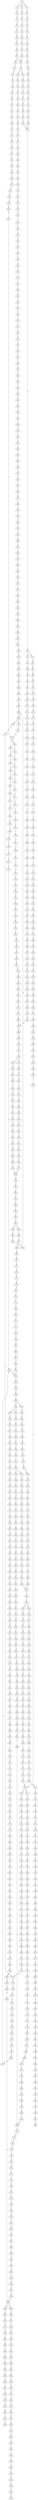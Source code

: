 strict digraph  {
	S0 -> S1 [ label = A ];
	S0 -> S2 [ label = G ];
	S0 -> S3 [ label = C ];
	S1 -> S4 [ label = A ];
	S2 -> S5 [ label = A ];
	S3 -> S6 [ label = A ];
	S4 -> S7 [ label = G ];
	S5 -> S8 [ label = G ];
	S6 -> S9 [ label = G ];
	S7 -> S10 [ label = C ];
	S8 -> S11 [ label = C ];
	S9 -> S12 [ label = C ];
	S10 -> S13 [ label = G ];
	S11 -> S14 [ label = G ];
	S12 -> S15 [ label = G ];
	S13 -> S16 [ label = A ];
	S14 -> S17 [ label = A ];
	S15 -> S18 [ label = A ];
	S16 -> S19 [ label = G ];
	S17 -> S20 [ label = G ];
	S18 -> S21 [ label = G ];
	S19 -> S22 [ label = T ];
	S20 -> S23 [ label = T ];
	S21 -> S24 [ label = T ];
	S22 -> S25 [ label = C ];
	S23 -> S26 [ label = C ];
	S24 -> S27 [ label = C ];
	S25 -> S28 [ label = C ];
	S26 -> S29 [ label = G ];
	S27 -> S28 [ label = C ];
	S27 -> S30 [ label = T ];
	S28 -> S31 [ label = C ];
	S29 -> S32 [ label = A ];
	S30 -> S33 [ label = C ];
	S31 -> S34 [ label = T ];
	S31 -> S35 [ label = G ];
	S32 -> S36 [ label = A ];
	S33 -> S37 [ label = G ];
	S34 -> S38 [ label = C ];
	S35 -> S39 [ label = C ];
	S36 -> S40 [ label = C ];
	S37 -> S41 [ label = T ];
	S38 -> S42 [ label = C ];
	S39 -> S43 [ label = C ];
	S40 -> S44 [ label = C ];
	S41 -> S45 [ label = C ];
	S42 -> S46 [ label = G ];
	S43 -> S47 [ label = T ];
	S44 -> S48 [ label = T ];
	S45 -> S49 [ label = T ];
	S46 -> S50 [ label = G ];
	S47 -> S51 [ label = G ];
	S48 -> S52 [ label = G ];
	S49 -> S53 [ label = G ];
	S50 -> S54 [ label = T ];
	S51 -> S55 [ label = T ];
	S52 -> S56 [ label = T ];
	S53 -> S57 [ label = T ];
	S54 -> S58 [ label = C ];
	S55 -> S59 [ label = C ];
	S56 -> S60 [ label = C ];
	S57 -> S61 [ label = T ];
	S58 -> S62 [ label = T ];
	S59 -> S63 [ label = G ];
	S60 -> S64 [ label = G ];
	S61 -> S65 [ label = C ];
	S62 -> S66 [ label = G ];
	S63 -> S67 [ label = C ];
	S64 -> S68 [ label = C ];
	S65 -> S69 [ label = C ];
	S66 -> S70 [ label = G ];
	S67 -> S71 [ label = G ];
	S68 -> S71 [ label = G ];
	S69 -> S72 [ label = G ];
	S70 -> S73 [ label = A ];
	S71 -> S74 [ label = C ];
	S72 -> S75 [ label = T ];
	S73 -> S76 [ label = G ];
	S74 -> S77 [ label = G ];
	S74 -> S78 [ label = A ];
	S75 -> S79 [ label = G ];
	S76 -> S80 [ label = G ];
	S77 -> S81 [ label = A ];
	S78 -> S82 [ label = A ];
	S79 -> S83 [ label = G ];
	S80 -> S84 [ label = G ];
	S81 -> S85 [ label = G ];
	S82 -> S86 [ label = C ];
	S83 -> S87 [ label = C ];
	S84 -> S88 [ label = T ];
	S85 -> S89 [ label = C ];
	S86 -> S90 [ label = C ];
	S87 -> S91 [ label = C ];
	S88 -> S92 [ label = G ];
	S89 -> S93 [ label = A ];
	S90 -> S94 [ label = C ];
	S91 -> S95 [ label = C ];
	S92 -> S96 [ label = T ];
	S93 -> S97 [ label = G ];
	S94 -> S98 [ label = G ];
	S95 -> S99 [ label = G ];
	S96 -> S100 [ label = T ];
	S97 -> S101 [ label = T ];
	S98 -> S102 [ label = T ];
	S99 -> S103 [ label = T ];
	S100 -> S104 [ label = C ];
	S101 -> S105 [ label = G ];
	S102 -> S106 [ label = A ];
	S103 -> S107 [ label = C ];
	S104 -> S108 [ label = C ];
	S105 -> S109 [ label = C ];
	S106 -> S110 [ label = C ];
	S107 -> S111 [ label = C ];
	S108 -> S112 [ label = A ];
	S109 -> S113 [ label = A ];
	S110 -> S114 [ label = A ];
	S111 -> S115 [ label = A ];
	S112 -> S116 [ label = G ];
	S113 -> S117 [ label = A ];
	S114 -> S118 [ label = G ];
	S115 -> S119 [ label = G ];
	S116 -> S120 [ label = C ];
	S117 -> S121 [ label = C ];
	S118 -> S122 [ label = C ];
	S119 -> S123 [ label = T ];
	S120 -> S124 [ label = A ];
	S121 -> S125 [ label = A ];
	S122 -> S126 [ label = A ];
	S123 -> S127 [ label = A ];
	S124 -> S128 [ label = G ];
	S125 -> S129 [ label = G ];
	S126 -> S130 [ label = G ];
	S127 -> S131 [ label = G ];
	S128 -> S132 [ label = A ];
	S129 -> S133 [ label = C ];
	S130 -> S134 [ label = G ];
	S131 -> S135 [ label = G ];
	S131 -> S136 [ label = C ];
	S132 -> S137 [ label = T ];
	S133 -> S138 [ label = T ];
	S134 -> S139 [ label = T ];
	S135 -> S140 [ label = G ];
	S136 -> S141 [ label = T ];
	S137 -> S142 [ label = A ];
	S138 -> S143 [ label = A ];
	S139 -> S144 [ label = G ];
	S140 -> S145 [ label = T ];
	S141 -> S146 [ label = C ];
	S142 -> S147 [ label = A ];
	S143 -> S148 [ label = C ];
	S144 -> S149 [ label = C ];
	S145 -> S150 [ label = C ];
	S146 -> S151 [ label = C ];
	S147 -> S152 [ label = A ];
	S148 -> S153 [ label = G ];
	S149 -> S154 [ label = A ];
	S150 -> S155 [ label = A ];
	S151 -> S156 [ label = A ];
	S152 -> S157 [ label = A ];
	S153 -> S158 [ label = A ];
	S154 -> S159 [ label = C ];
	S155 -> S160 [ label = C ];
	S156 -> S161 [ label = C ];
	S157 -> S162 [ label = A ];
	S158 -> S163 [ label = G ];
	S159 -> S164 [ label = G ];
	S160 -> S165 [ label = T ];
	S161 -> S166 [ label = C ];
	S162 -> S167 [ label = C ];
	S163 -> S168 [ label = A ];
	S164 -> S169 [ label = C ];
	S165 -> S170 [ label = C ];
	S166 -> S171 [ label = G ];
	S167 -> S172 [ label = T ];
	S168 -> S173 [ label = A ];
	S169 -> S174 [ label = G ];
	S170 -> S175 [ label = G ];
	S171 -> S176 [ label = G ];
	S172 -> S177 [ label = T ];
	S173 -> S178 [ label = C ];
	S174 -> S179 [ label = G ];
	S175 -> S180 [ label = C ];
	S176 -> S181 [ label = A ];
	S177 -> S182 [ label = T ];
	S178 -> S183 [ label = T ];
	S179 -> S184 [ label = T ];
	S180 -> S185 [ label = T ];
	S181 -> S186 [ label = C ];
	S182 -> S187 [ label = G ];
	S183 -> S188 [ label = G ];
	S184 -> S189 [ label = G ];
	S185 -> S190 [ label = T ];
	S186 -> S191 [ label = G ];
	S187 -> S192 [ label = C ];
	S188 -> S193 [ label = G ];
	S189 -> S194 [ label = C ];
	S190 -> S195 [ label = C ];
	S191 -> S196 [ label = T ];
	S192 -> S197 [ label = C ];
	S193 -> S198 [ label = C ];
	S194 -> S199 [ label = C ];
	S195 -> S200 [ label = A ];
	S196 -> S201 [ label = C ];
	S197 -> S202 [ label = G ];
	S198 -> S203 [ label = G ];
	S199 -> S204 [ label = G ];
	S200 -> S205 [ label = T ];
	S201 -> S206 [ label = G ];
	S202 -> S207 [ label = T ];
	S203 -> S208 [ label = C ];
	S204 -> S209 [ label = C ];
	S205 -> S210 [ label = C ];
	S206 -> S211 [ label = T ];
	S207 -> S212 [ label = A ];
	S208 -> S213 [ label = A ];
	S209 -> S214 [ label = A ];
	S210 -> S215 [ label = C ];
	S211 -> S216 [ label = G ];
	S212 -> S217 [ label = G ];
	S213 -> S218 [ label = G ];
	S214 -> S219 [ label = A ];
	S215 -> S220 [ label = A ];
	S216 -> S221 [ label = A ];
	S217 -> S222 [ label = C ];
	S218 -> S223 [ label = C ];
	S219 -> S224 [ label = C ];
	S220 -> S225 [ label = G ];
	S221 -> S226 [ label = C ];
	S222 -> S227 [ label = C ];
	S223 -> S228 [ label = G ];
	S224 -> S229 [ label = C ];
	S225 -> S230 [ label = A ];
	S226 -> S231 [ label = C ];
	S227 -> S232 [ label = G ];
	S228 -> S233 [ label = G ];
	S229 -> S234 [ label = A ];
	S230 -> S235 [ label = A ];
	S231 -> S236 [ label = G ];
	S232 -> S237 [ label = G ];
	S233 -> S238 [ label = G ];
	S234 -> S239 [ label = G ];
	S235 -> S240 [ label = C ];
	S236 -> S241 [ label = G ];
	S237 -> S242 [ label = T ];
	S238 -> S243 [ label = T ];
	S239 -> S244 [ label = T ];
	S240 -> S245 [ label = C ];
	S241 -> S246 [ label = T ];
	S242 -> S247 [ label = G ];
	S243 -> S248 [ label = G ];
	S244 -> S249 [ label = C ];
	S245 -> S250 [ label = A ];
	S245 -> S251 [ label = G ];
	S246 -> S252 [ label = C ];
	S247 -> S253 [ label = A ];
	S248 -> S254 [ label = C ];
	S249 -> S255 [ label = G ];
	S250 -> S256 [ label = G ];
	S250 -> S257 [ label = C ];
	S251 -> S258 [ label = G ];
	S252 -> S259 [ label = G ];
	S253 -> S260 [ label = C ];
	S254 -> S261 [ label = C ];
	S255 -> S262 [ label = C ];
	S256 -> S263 [ label = A ];
	S257 -> S264 [ label = C ];
	S258 -> S265 [ label = A ];
	S259 -> S266 [ label = C ];
	S260 -> S267 [ label = G ];
	S261 -> S268 [ label = G ];
	S262 -> S269 [ label = G ];
	S263 -> S270 [ label = C ];
	S264 -> S271 [ label = A ];
	S265 -> S272 [ label = C ];
	S266 -> S273 [ label = G ];
	S267 -> S274 [ label = T ];
	S268 -> S275 [ label = C ];
	S269 -> S276 [ label = C ];
	S270 -> S277 [ label = T ];
	S271 -> S278 [ label = C ];
	S272 -> S279 [ label = G ];
	S273 -> S280 [ label = T ];
	S274 -> S281 [ label = G ];
	S275 -> S282 [ label = C ];
	S276 -> S283 [ label = A ];
	S277 -> S284 [ label = C ];
	S278 -> S285 [ label = C ];
	S279 -> S286 [ label = C ];
	S280 -> S287 [ label = A ];
	S281 -> S288 [ label = G ];
	S282 -> S289 [ label = G ];
	S283 -> S290 [ label = G ];
	S284 -> S291 [ label = C ];
	S285 -> S292 [ label = C ];
	S286 -> S293 [ label = C ];
	S287 -> S294 [ label = G ];
	S288 -> S295 [ label = G ];
	S289 -> S296 [ label = G ];
	S290 -> S297 [ label = C ];
	S291 -> S298 [ label = C ];
	S292 -> S299 [ label = C ];
	S293 -> S300 [ label = C ];
	S294 -> S301 [ label = C ];
	S295 -> S302 [ label = T ];
	S296 -> S303 [ label = T ];
	S297 -> S304 [ label = C ];
	S298 -> S305 [ label = A ];
	S299 -> S306 [ label = T ];
	S300 -> S307 [ label = A ];
	S301 -> S308 [ label = C ];
	S302 -> S309 [ label = A ];
	S303 -> S310 [ label = G ];
	S304 -> S311 [ label = G ];
	S305 -> S312 [ label = T ];
	S306 -> S313 [ label = T ];
	S307 -> S314 [ label = T ];
	S308 -> S315 [ label = G ];
	S309 -> S316 [ label = C ];
	S310 -> S317 [ label = G ];
	S311 -> S318 [ label = G ];
	S312 -> S319 [ label = C ];
	S313 -> S320 [ label = C ];
	S314 -> S321 [ label = C ];
	S315 -> S322 [ label = C ];
	S316 -> S323 [ label = T ];
	S317 -> S324 [ label = T ];
	S318 -> S325 [ label = T ];
	S319 -> S326 [ label = T ];
	S320 -> S327 [ label = C ];
	S320 -> S328 [ label = G ];
	S321 -> S329 [ label = G ];
	S322 -> S330 [ label = T ];
	S323 -> S331 [ label = A ];
	S324 -> S332 [ label = G ];
	S325 -> S333 [ label = G ];
	S326 -> S334 [ label = G ];
	S327 -> S335 [ label = T ];
	S328 -> S336 [ label = A ];
	S329 -> S337 [ label = T ];
	S330 -> S338 [ label = G ];
	S331 -> S339 [ label = T ];
	S332 -> S340 [ label = G ];
	S333 -> S341 [ label = G ];
	S334 -> S342 [ label = C ];
	S335 -> S343 [ label = G ];
	S336 -> S344 [ label = T ];
	S337 -> S345 [ label = C ];
	S338 -> S346 [ label = G ];
	S339 -> S347 [ label = T ];
	S340 -> S348 [ label = A ];
	S341 -> S349 [ label = A ];
	S342 -> S350 [ label = C ];
	S343 -> S351 [ label = T ];
	S344 -> S352 [ label = C ];
	S345 -> S353 [ label = C ];
	S346 -> S354 [ label = A ];
	S347 -> S355 [ label = G ];
	S348 -> S356 [ label = A ];
	S349 -> S357 [ label = A ];
	S350 -> S358 [ label = A ];
	S351 -> S359 [ label = C ];
	S352 -> S360 [ label = G ];
	S353 -> S361 [ label = T ];
	S354 -> S362 [ label = A ];
	S355 -> S363 [ label = G ];
	S356 -> S364 [ label = C ];
	S357 -> S365 [ label = G ];
	S358 -> S366 [ label = G ];
	S359 -> S367 [ label = C ];
	S360 -> S368 [ label = T ];
	S361 -> S369 [ label = C ];
	S362 -> S370 [ label = G ];
	S363 -> S371 [ label = A ];
	S364 -> S372 [ label = C ];
	S365 -> S373 [ label = A ];
	S366 -> S374 [ label = T ];
	S367 -> S375 [ label = T ];
	S368 -> S376 [ label = T ];
	S369 -> S377 [ label = T ];
	S370 -> S378 [ label = A ];
	S371 -> S379 [ label = A ];
	S372 -> S380 [ label = T ];
	S373 -> S381 [ label = A ];
	S374 -> S382 [ label = C ];
	S375 -> S383 [ label = T ];
	S376 -> S384 [ label = T ];
	S377 -> S385 [ label = T ];
	S378 -> S386 [ label = A ];
	S379 -> S387 [ label = C ];
	S380 -> S388 [ label = C ];
	S381 -> S389 [ label = C ];
	S382 -> S390 [ label = G ];
	S383 -> S391 [ label = G ];
	S384 -> S392 [ label = G ];
	S385 -> S393 [ label = C ];
	S386 -> S389 [ label = C ];
	S387 -> S394 [ label = G ];
	S388 -> S395 [ label = G ];
	S389 -> S396 [ label = G ];
	S390 -> S397 [ label = T ];
	S391 -> S398 [ label = T ];
	S392 -> S399 [ label = T ];
	S393 -> S400 [ label = T ];
	S394 -> S401 [ label = G ];
	S395 -> S402 [ label = G ];
	S396 -> S403 [ label = G ];
	S397 -> S404 [ label = A ];
	S398 -> S405 [ label = A ];
	S399 -> S406 [ label = A ];
	S400 -> S407 [ label = C ];
	S401 -> S408 [ label = T ];
	S402 -> S409 [ label = C ];
	S403 -> S410 [ label = C ];
	S404 -> S411 [ label = A ];
	S405 -> S412 [ label = G ];
	S406 -> S413 [ label = G ];
	S407 -> S414 [ label = G ];
	S408 -> S415 [ label = A ];
	S409 -> S416 [ label = A ];
	S410 -> S417 [ label = A ];
	S411 -> S418 [ label = G ];
	S412 -> S419 [ label = G ];
	S413 -> S420 [ label = G ];
	S414 -> S421 [ label = G ];
	S415 -> S422 [ label = C ];
	S416 -> S423 [ label = C ];
	S417 -> S424 [ label = C ];
	S418 -> S425 [ label = A ];
	S419 -> S426 [ label = A ];
	S420 -> S427 [ label = A ];
	S421 -> S428 [ label = A ];
	S422 -> S429 [ label = G ];
	S423 -> S430 [ label = G ];
	S424 -> S431 [ label = C ];
	S424 -> S432 [ label = T ];
	S425 -> S433 [ label = C ];
	S426 -> S434 [ label = G ];
	S427 -> S435 [ label = A ];
	S428 -> S436 [ label = G ];
	S429 -> S437 [ label = A ];
	S430 -> S438 [ label = C ];
	S431 -> S439 [ label = G ];
	S432 -> S440 [ label = G ];
	S433 -> S441 [ label = G ];
	S434 -> S442 [ label = A ];
	S435 -> S443 [ label = A ];
	S436 -> S444 [ label = A ];
	S437 -> S445 [ label = A ];
	S438 -> S446 [ label = G ];
	S439 -> S447 [ label = G ];
	S440 -> S448 [ label = G ];
	S441 -> S449 [ label = G ];
	S442 -> S450 [ label = G ];
	S443 -> S451 [ label = G ];
	S444 -> S452 [ label = G ];
	S445 -> S453 [ label = G ];
	S446 -> S454 [ label = C ];
	S447 -> S455 [ label = G ];
	S448 -> S456 [ label = G ];
	S449 -> S457 [ label = C ];
	S450 -> S458 [ label = G ];
	S451 -> S459 [ label = G ];
	S452 -> S460 [ label = G ];
	S453 -> S461 [ label = A ];
	S454 -> S462 [ label = G ];
	S455 -> S463 [ label = A ];
	S456 -> S464 [ label = A ];
	S457 -> S465 [ label = T ];
	S458 -> S466 [ label = T ];
	S459 -> S467 [ label = T ];
	S460 -> S468 [ label = T ];
	S461 -> S469 [ label = A ];
	S462 -> S470 [ label = C ];
	S462 -> S471 [ label = G ];
	S463 -> S472 [ label = A ];
	S464 -> S473 [ label = A ];
	S465 -> S474 [ label = C ];
	S466 -> S475 [ label = C ];
	S467 -> S476 [ label = C ];
	S468 -> S475 [ label = C ];
	S469 -> S477 [ label = G ];
	S470 -> S478 [ label = G ];
	S471 -> S479 [ label = C ];
	S472 -> S480 [ label = T ];
	S473 -> S481 [ label = C ];
	S474 -> S482 [ label = T ];
	S475 -> S483 [ label = C ];
	S476 -> S484 [ label = C ];
	S477 -> S485 [ label = T ];
	S478 -> S486 [ label = T ];
	S479 -> S487 [ label = T ];
	S480 -> S488 [ label = T ];
	S481 -> S489 [ label = T ];
	S482 -> S490 [ label = C ];
	S483 -> S491 [ label = C ];
	S484 -> S492 [ label = C ];
	S485 -> S493 [ label = G ];
	S486 -> S494 [ label = C ];
	S487 -> S495 [ label = G ];
	S488 -> S496 [ label = G ];
	S489 -> S497 [ label = G ];
	S490 -> S498 [ label = G ];
	S491 -> S499 [ label = A ];
	S491 -> S500 [ label = G ];
	S492 -> S501 [ label = G ];
	S493 -> S502 [ label = T ];
	S494 -> S503 [ label = G ];
	S495 -> S504 [ label = G ];
	S496 -> S505 [ label = A ];
	S497 -> S506 [ label = G ];
	S498 -> S507 [ label = A ];
	S499 -> S508 [ label = G ];
	S500 -> S509 [ label = G ];
	S501 -> S510 [ label = A ];
	S502 -> S511 [ label = C ];
	S503 -> S512 [ label = A ];
	S504 -> S513 [ label = A ];
	S505 -> S514 [ label = A ];
	S506 -> S515 [ label = A ];
	S507 -> S516 [ label = A ];
	S508 -> S517 [ label = A ];
	S509 -> S518 [ label = A ];
	S510 -> S519 [ label = A ];
	S511 -> S520 [ label = C ];
	S512 -> S521 [ label = C ];
	S513 -> S522 [ label = A ];
	S514 -> S523 [ label = C ];
	S515 -> S524 [ label = C ];
	S516 -> S525 [ label = G ];
	S517 -> S526 [ label = G ];
	S518 -> S527 [ label = G ];
	S519 -> S528 [ label = G ];
	S520 -> S529 [ label = T ];
	S521 -> S530 [ label = G ];
	S522 -> S531 [ label = T ];
	S523 -> S532 [ label = C ];
	S524 -> S533 [ label = C ];
	S525 -> S534 [ label = T ];
	S526 -> S535 [ label = C ];
	S527 -> S536 [ label = G ];
	S528 -> S537 [ label = T ];
	S529 -> S538 [ label = G ];
	S530 -> S539 [ label = C ];
	S531 -> S540 [ label = G ];
	S532 -> S541 [ label = C ];
	S533 -> S542 [ label = C ];
	S534 -> S543 [ label = C ];
	S535 -> S544 [ label = C ];
	S536 -> S545 [ label = C ];
	S537 -> S546 [ label = C ];
	S538 -> S547 [ label = G ];
	S539 -> S548 [ label = G ];
	S540 -> S549 [ label = G ];
	S541 -> S550 [ label = G ];
	S542 -> S551 [ label = G ];
	S543 -> S552 [ label = G ];
	S544 -> S553 [ label = A ];
	S545 -> S554 [ label = G ];
	S546 -> S555 [ label = G ];
	S547 -> S556 [ label = C ];
	S548 -> S557 [ label = C ];
	S549 -> S558 [ label = G ];
	S550 -> S559 [ label = T ];
	S551 -> S560 [ label = T ];
	S552 -> S561 [ label = C ];
	S553 -> S562 [ label = C ];
	S554 -> S563 [ label = T ];
	S555 -> S564 [ label = A ];
	S556 -> S565 [ label = C ];
	S557 -> S566 [ label = C ];
	S558 -> S567 [ label = G ];
	S559 -> S568 [ label = C ];
	S560 -> S569 [ label = C ];
	S561 -> S570 [ label = G ];
	S562 -> S571 [ label = G ];
	S563 -> S572 [ label = G ];
	S564 -> S573 [ label = G ];
	S565 -> S574 [ label = T ];
	S566 -> S575 [ label = T ];
	S567 -> S576 [ label = T ];
	S568 -> S577 [ label = T ];
	S569 -> S578 [ label = T ];
	S570 -> S579 [ label = G ];
	S571 -> S580 [ label = G ];
	S572 -> S581 [ label = G ];
	S573 -> S582 [ label = G ];
	S574 -> S583 [ label = G ];
	S575 -> S584 [ label = C ];
	S576 -> S585 [ label = C ];
	S577 -> S586 [ label = C ];
	S578 -> S586 [ label = C ];
	S579 -> S587 [ label = C ];
	S580 -> S588 [ label = T ];
	S581 -> S589 [ label = T ];
	S582 -> S590 [ label = T ];
	S583 -> S591 [ label = G ];
	S584 -> S592 [ label = G ];
	S585 -> S593 [ label = C ];
	S586 -> S594 [ label = G ];
	S587 -> S595 [ label = T ];
	S588 -> S596 [ label = T ];
	S589 -> S597 [ label = A ];
	S590 -> S598 [ label = A ];
	S591 -> S599 [ label = G ];
	S592 -> S600 [ label = G ];
	S593 -> S601 [ label = G ];
	S594 -> S602 [ label = G ];
	S595 -> S603 [ label = A ];
	S596 -> S604 [ label = A ];
	S597 -> S605 [ label = T ];
	S598 -> S606 [ label = T ];
	S599 -> S607 [ label = T ];
	S600 -> S608 [ label = G ];
	S601 -> S609 [ label = C ];
	S602 -> S610 [ label = C ];
	S603 -> S611 [ label = T ];
	S604 -> S612 [ label = C ];
	S605 -> S613 [ label = G ];
	S606 -> S614 [ label = A ];
	S607 -> S615 [ label = C ];
	S608 -> S616 [ label = C ];
	S609 -> S617 [ label = C ];
	S610 -> S618 [ label = A ];
	S611 -> S619 [ label = A ];
	S612 -> S620 [ label = T ];
	S613 -> S621 [ label = A ];
	S614 -> S622 [ label = A ];
	S615 -> S623 [ label = C ];
	S616 -> S624 [ label = T ];
	S617 -> S625 [ label = G ];
	S618 -> S626 [ label = C ];
	S619 -> S627 [ label = G ];
	S620 -> S628 [ label = G ];
	S621 -> S629 [ label = G ];
	S622 -> S630 [ label = G ];
	S623 -> S631 [ label = C ];
	S624 -> S632 [ label = C ];
	S625 -> S633 [ label = G ];
	S626 -> S634 [ label = C ];
	S627 -> S635 [ label = T ];
	S628 -> S636 [ label = C ];
	S629 -> S637 [ label = C ];
	S630 -> S638 [ label = T ];
	S631 -> S639 [ label = G ];
	S632 -> S640 [ label = A ];
	S633 -> S641 [ label = A ];
	S634 -> S642 [ label = G ];
	S635 -> S643 [ label = A ];
	S636 -> S644 [ label = A ];
	S637 -> S645 [ label = G ];
	S638 -> S646 [ label = C ];
	S639 -> S647 [ label = A ];
	S640 -> S648 [ label = C ];
	S641 -> S649 [ label = A ];
	S642 -> S650 [ label = A ];
	S643 -> S651 [ label = G ];
	S644 -> S652 [ label = G ];
	S645 -> S653 [ label = G ];
	S646 -> S654 [ label = G ];
	S647 -> S655 [ label = G ];
	S648 -> S656 [ label = G ];
	S649 -> S657 [ label = C ];
	S650 -> S658 [ label = G ];
	S650 -> S659 [ label = A ];
	S651 -> S660 [ label = C ];
	S652 -> S661 [ label = A ];
	S653 -> S662 [ label = T ];
	S654 -> S663 [ label = T ];
	S655 -> S664 [ label = T ];
	S656 -> S665 [ label = T ];
	S657 -> S666 [ label = T ];
	S658 -> S667 [ label = T ];
	S659 -> S668 [ label = T ];
	S660 -> S669 [ label = C ];
	S661 -> S670 [ label = C ];
	S662 -> S671 [ label = C ];
	S663 -> S672 [ label = G ];
	S664 -> S673 [ label = C ];
	S665 -> S674 [ label = C ];
	S666 -> S675 [ label = G ];
	S667 -> S676 [ label = C ];
	S668 -> S677 [ label = G ];
	S669 -> S678 [ label = G ];
	S670 -> S679 [ label = G ];
	S671 -> S680 [ label = G ];
	S672 -> S681 [ label = G ];
	S673 -> S682 [ label = C ];
	S674 -> S683 [ label = C ];
	S675 -> S684 [ label = C ];
	S676 -> S685 [ label = C ];
	S677 -> S686 [ label = T ];
	S678 -> S687 [ label = A ];
	S679 -> S688 [ label = G ];
	S680 -> S689 [ label = C ];
	S681 -> S690 [ label = T ];
	S682 -> S691 [ label = A ];
	S683 -> S692 [ label = A ];
	S684 -> S693 [ label = A ];
	S685 -> S691 [ label = A ];
	S686 -> S694 [ label = A ];
	S687 -> S695 [ label = A ];
	S688 -> S696 [ label = A ];
	S689 -> S697 [ label = A ];
	S690 -> S698 [ label = A ];
	S691 -> S699 [ label = G ];
	S692 -> S700 [ label = G ];
	S693 -> S701 [ label = A ];
	S694 -> S702 [ label = G ];
	S695 -> S703 [ label = A ];
	S696 -> S704 [ label = C ];
	S697 -> S705 [ label = C ];
	S698 -> S706 [ label = C ];
	S699 -> S707 [ label = T ];
	S699 -> S708 [ label = C ];
	S700 -> S709 [ label = C ];
	S701 -> S710 [ label = C ];
	S702 -> S711 [ label = T ];
	S703 -> S712 [ label = C ];
	S704 -> S713 [ label = A ];
	S705 -> S714 [ label = G ];
	S706 -> S715 [ label = C ];
	S707 -> S716 [ label = A ];
	S708 -> S717 [ label = T ];
	S709 -> S718 [ label = T ];
	S710 -> S719 [ label = C ];
	S711 -> S720 [ label = T ];
	S712 -> S721 [ label = C ];
	S713 -> S722 [ label = C ];
	S714 -> S723 [ label = C ];
	S715 -> S724 [ label = G ];
	S716 -> S131 [ label = G ];
	S717 -> S725 [ label = T ];
	S718 -> S725 [ label = T ];
	S719 -> S726 [ label = A ];
	S720 -> S727 [ label = T ];
	S721 -> S728 [ label = C ];
	S722 -> S729 [ label = A ];
	S723 -> S730 [ label = G ];
	S724 -> S731 [ label = G ];
	S725 -> S732 [ label = C ];
	S726 -> S733 [ label = G ];
	S727 -> S734 [ label = C ];
	S728 -> S735 [ label = C ];
	S729 -> S736 [ label = C ];
	S730 -> S737 [ label = C ];
	S731 -> S738 [ label = T ];
	S732 -> S739 [ label = A ];
	S733 -> S740 [ label = A ];
	S734 -> S741 [ label = A ];
	S735 -> S742 [ label = G ];
	S736 -> S743 [ label = C ];
	S737 -> S462 [ label = G ];
	S738 -> S744 [ label = G ];
	S739 -> S745 [ label = C ];
	S740 -> S746 [ label = A ];
	S741 -> S747 [ label = C ];
	S742 -> S748 [ label = A ];
	S743 -> S749 [ label = T ];
	S744 -> S750 [ label = G ];
	S745 -> S751 [ label = G ];
	S746 -> S752 [ label = C ];
	S747 -> S753 [ label = T ];
	S748 -> S754 [ label = C ];
	S749 -> S755 [ label = C ];
	S750 -> S756 [ label = T ];
	S751 -> S757 [ label = C ];
	S752 -> S758 [ label = A ];
	S753 -> S759 [ label = C ];
	S754 -> S760 [ label = T ];
	S755 -> S761 [ label = T ];
	S756 -> S762 [ label = T ];
	S757 -> S763 [ label = C ];
	S758 -> S764 [ label = G ];
	S759 -> S765 [ label = C ];
	S760 -> S766 [ label = A ];
	S761 -> S767 [ label = A ];
	S762 -> S768 [ label = A ];
	S763 -> S769 [ label = C ];
	S764 -> S770 [ label = C ];
	S765 -> S771 [ label = T ];
	S766 -> S772 [ label = G ];
	S767 -> S773 [ label = G ];
	S768 -> S774 [ label = G ];
	S769 -> S775 [ label = T ];
	S770 -> S776 [ label = C ];
	S771 -> S777 [ label = T ];
	S772 -> S778 [ label = A ];
	S773 -> S779 [ label = A ];
	S774 -> S780 [ label = A ];
	S775 -> S781 [ label = T ];
	S776 -> S782 [ label = G ];
	S777 -> S783 [ label = T ];
	S778 -> S784 [ label = A ];
	S779 -> S785 [ label = A ];
	S780 -> S786 [ label = A ];
	S781 -> S787 [ label = C ];
	S782 -> S788 [ label = T ];
	S783 -> S789 [ label = C ];
	S784 -> S790 [ label = T ];
	S785 -> S791 [ label = C ];
	S786 -> S792 [ label = G ];
	S787 -> S793 [ label = A ];
	S788 -> S794 [ label = C ];
	S789 -> S795 [ label = A ];
	S790 -> S796 [ label = C ];
	S791 -> S797 [ label = G ];
	S792 -> S798 [ label = G ];
	S793 -> S799 [ label = T ];
	S794 -> S800 [ label = C ];
	S795 -> S801 [ label = T ];
	S796 -> S802 [ label = G ];
	S797 -> S803 [ label = A ];
	S798 -> S804 [ label = G ];
	S799 -> S805 [ label = C ];
	S800 -> S806 [ label = T ];
	S801 -> S807 [ label = C ];
	S802 -> S808 [ label = G ];
	S803 -> S809 [ label = G ];
	S804 -> S810 [ label = G ];
	S805 -> S811 [ label = C ];
	S806 -> S812 [ label = C ];
	S807 -> S813 [ label = C ];
	S808 -> S814 [ label = G ];
	S809 -> S815 [ label = G ];
	S810 -> S816 [ label = G ];
	S811 -> S220 [ label = A ];
	S812 -> S817 [ label = T ];
	S813 -> S818 [ label = A ];
	S814 -> S819 [ label = T ];
	S815 -> S820 [ label = T ];
	S816 -> S821 [ label = T ];
	S817 -> S822 [ label = G ];
	S818 -> S225 [ label = G ];
	S819 -> S823 [ label = A ];
	S820 -> S824 [ label = G ];
	S821 -> S825 [ label = C ];
	S822 -> S826 [ label = T ];
	S823 -> S827 [ label = T ];
	S824 -> S828 [ label = T ];
	S825 -> S829 [ label = C ];
	S826 -> S830 [ label = C ];
	S827 -> S831 [ label = C ];
	S828 -> S832 [ label = C ];
	S829 -> S833 [ label = G ];
	S830 -> S834 [ label = G ];
	S831 -> S835 [ label = C ];
	S832 -> S836 [ label = C ];
	S833 -> S837 [ label = T ];
	S834 -> S838 [ label = T ];
	S835 -> S839 [ label = C ];
	S836 -> S840 [ label = C ];
	S837 -> S841 [ label = C ];
	S838 -> S842 [ label = G ];
	S839 -> S843 [ label = G ];
	S840 -> S844 [ label = T ];
	S841 -> S845 [ label = G ];
	S842 -> S846 [ label = G ];
	S843 -> S847 [ label = A ];
	S844 -> S848 [ label = G ];
	S845 -> S849 [ label = G ];
	S846 -> S850 [ label = T ];
	S847 -> S851 [ label = A ];
	S848 -> S852 [ label = T ];
	S849 -> S853 [ label = A ];
	S850 -> S698 [ label = A ];
	S851 -> S854 [ label = A ];
	S852 -> S855 [ label = C ];
	S853 -> S856 [ label = A ];
	S854 -> S857 [ label = G ];
	S855 -> S858 [ label = C ];
	S856 -> S859 [ label = C ];
	S857 -> S860 [ label = T ];
	S858 -> S861 [ label = T ];
	S859 -> S862 [ label = A ];
	S859 -> S863 [ label = T ];
	S860 -> S864 [ label = G ];
	S861 -> S865 [ label = A ];
	S862 -> S866 [ label = G ];
	S863 -> S867 [ label = A ];
	S864 -> S868 [ label = T ];
	S865 -> S869 [ label = C ];
	S866 -> S870 [ label = G ];
	S867 -> S871 [ label = C ];
	S868 -> S872 [ label = C ];
	S869 -> S873 [ label = T ];
	S870 -> S874 [ label = A ];
	S871 -> S875 [ label = A ];
	S872 -> S876 [ label = G ];
	S873 -> S877 [ label = A ];
	S874 -> S878 [ label = A ];
	S875 -> S879 [ label = A ];
	S876 -> S880 [ label = T ];
	S877 -> S881 [ label = C ];
	S878 -> S882 [ label = T ];
	S879 -> S883 [ label = C ];
	S880 -> S884 [ label = C ];
	S881 -> S885 [ label = C ];
	S882 -> S886 [ label = A ];
	S883 -> S887 [ label = G ];
	S884 -> S888 [ label = G ];
	S885 -> S889 [ label = A ];
	S886 -> S890 [ label = G ];
	S887 -> S891 [ label = A ];
	S888 -> S892 [ label = G ];
	S889 -> S893 [ label = G ];
	S890 -> S894 [ label = T ];
	S891 -> S895 [ label = A ];
	S892 -> S896 [ label = A ];
	S893 -> S897 [ label = G ];
	S894 -> S898 [ label = C ];
	S895 -> S899 [ label = A ];
	S896 -> S900 [ label = A ];
	S897 -> S901 [ label = A ];
	S898 -> S902 [ label = T ];
	S899 -> S903 [ label = A ];
	S900 -> S859 [ label = C ];
	S901 -> S904 [ label = G ];
	S902 -> S905 [ label = C ];
	S903 -> S906 [ label = C ];
	S904 -> S907 [ label = A ];
	S905 -> S908 [ label = T ];
	S906 -> S909 [ label = A ];
	S907 -> S910 [ label = G ];
	S908 -> S911 [ label = C ];
	S909 -> S912 [ label = G ];
	S910 -> S913 [ label = T ];
	S911 -> S914 [ label = T ];
	S912 -> S915 [ label = A ];
	S913 -> S916 [ label = C ];
	S914 -> S917 [ label = G ];
	S915 -> S918 [ label = A ];
	S916 -> S919 [ label = A ];
	S917 -> S920 [ label = A ];
	S918 -> S921 [ label = G ];
	S919 -> S922 [ label = G ];
	S920 -> S923 [ label = G ];
	S921 -> S924 [ label = G ];
	S922 -> S925 [ label = G ];
	S923 -> S926 [ label = T ];
	S924 -> S927 [ label = G ];
	S925 -> S928 [ label = A ];
	S926 -> S929 [ label = A ];
	S927 -> S930 [ label = G ];
	S928 -> S931 [ label = C ];
	S930 -> S932 [ label = T ];
	S931 -> S933 [ label = C ];
	S932 -> S934 [ label = C ];
	S933 -> S935 [ label = A ];
	S934 -> S936 [ label = T ];
	S935 -> S937 [ label = G ];
	S936 -> S938 [ label = C ];
	S937 -> S939 [ label = T ];
	S938 -> S940 [ label = T ];
	S939 -> S941 [ label = C ];
	S940 -> S942 [ label = C ];
	S941 -> S943 [ label = T ];
	S942 -> S944 [ label = G ];
	S943 -> S945 [ label = C ];
	S944 -> S946 [ label = T ];
	S945 -> S947 [ label = T ];
	S946 -> S948 [ label = G ];
	S947 -> S949 [ label = G ];
	S948 -> S950 [ label = G ];
	S949 -> S951 [ label = T ];
	S950 -> S952 [ label = T ];
	S951 -> S953 [ label = A ];
	S952 -> S954 [ label = A ];
}

